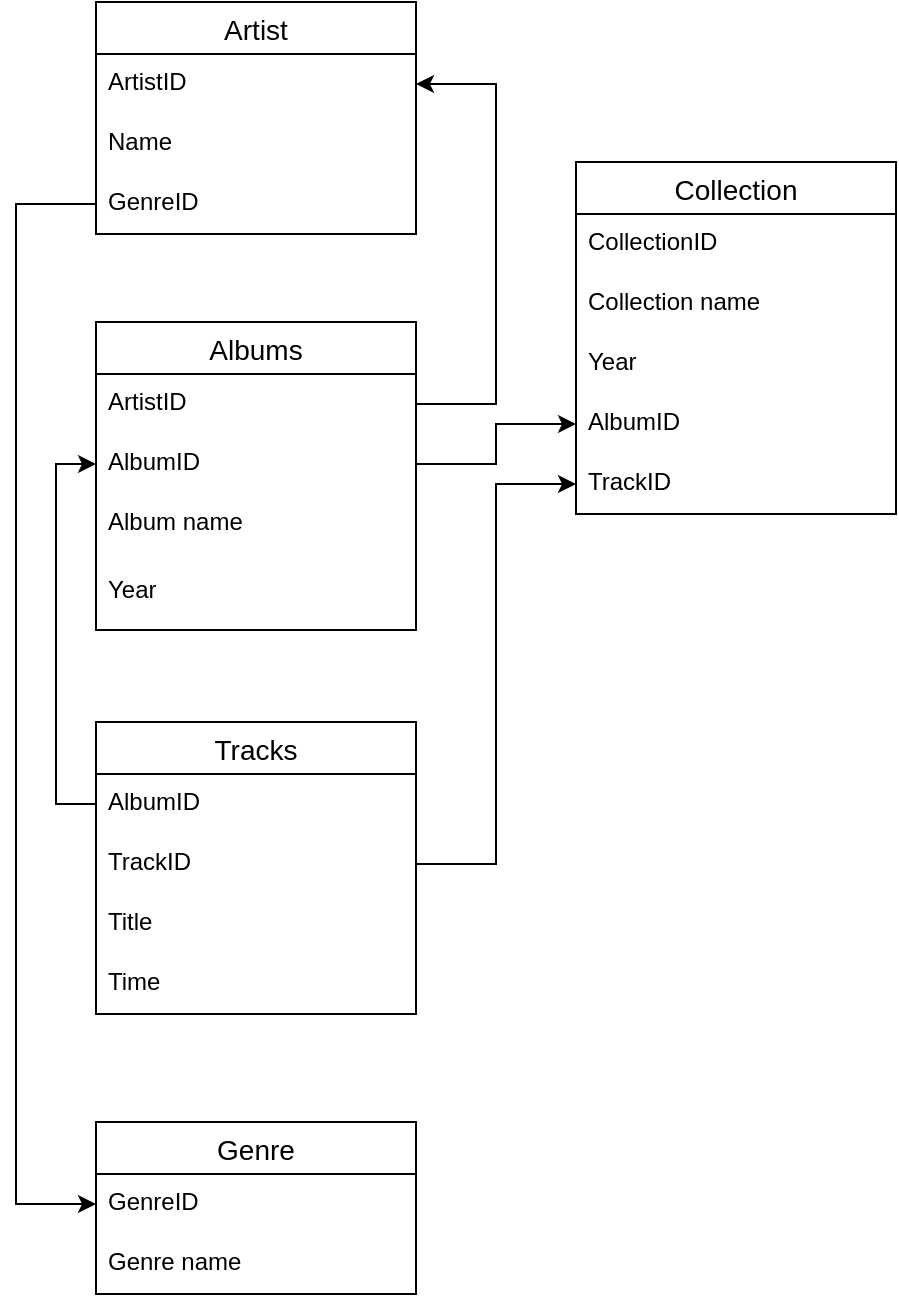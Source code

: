 <mxfile version="13.9.9" type="device"><diagram id="XKB13dEVoD_WA2yF8YYm" name="Страница 1"><mxGraphModel dx="1086" dy="806" grid="1" gridSize="10" guides="1" tooltips="1" connect="1" arrows="1" fold="1" page="1" pageScale="1" pageWidth="827" pageHeight="1169" math="0" shadow="0"><root><mxCell id="0"/><mxCell id="1" parent="0"/><mxCell id="lev0BeTbPNAyUOjGqHtV-58" value="Albums" style="swimlane;fontStyle=0;childLayout=stackLayout;horizontal=1;startSize=26;horizontalStack=0;resizeParent=1;resizeParentMax=0;resizeLast=0;collapsible=1;marginBottom=0;align=center;fontSize=14;" parent="1" vertex="1"><mxGeometry x="80" y="200" width="160" height="154" as="geometry"/></mxCell><mxCell id="lev0BeTbPNAyUOjGqHtV-59" value="ArtistID" style="text;strokeColor=none;fillColor=none;spacingLeft=4;spacingRight=4;overflow=hidden;rotatable=0;points=[[0,0.5],[1,0.5]];portConstraint=eastwest;fontSize=12;" parent="lev0BeTbPNAyUOjGqHtV-58" vertex="1"><mxGeometry y="26" width="160" height="30" as="geometry"/></mxCell><mxCell id="lev0BeTbPNAyUOjGqHtV-60" value="AlbumID" style="text;strokeColor=none;fillColor=none;spacingLeft=4;spacingRight=4;overflow=hidden;rotatable=0;points=[[0,0.5],[1,0.5]];portConstraint=eastwest;fontSize=12;" parent="lev0BeTbPNAyUOjGqHtV-58" vertex="1"><mxGeometry y="56" width="160" height="30" as="geometry"/></mxCell><mxCell id="lev0BeTbPNAyUOjGqHtV-61" value="Album name" style="text;strokeColor=none;fillColor=none;spacingLeft=4;spacingRight=4;overflow=hidden;rotatable=0;points=[[0,0.5],[1,0.5]];portConstraint=eastwest;fontSize=12;" parent="lev0BeTbPNAyUOjGqHtV-58" vertex="1"><mxGeometry y="86" width="160" height="34" as="geometry"/></mxCell><mxCell id="lev0BeTbPNAyUOjGqHtV-74" value="Year" style="text;strokeColor=none;fillColor=none;spacingLeft=4;spacingRight=4;overflow=hidden;rotatable=0;points=[[0,0.5],[1,0.5]];portConstraint=eastwest;fontSize=12;" parent="lev0BeTbPNAyUOjGqHtV-58" vertex="1"><mxGeometry y="120" width="160" height="34" as="geometry"/></mxCell><mxCell id="lev0BeTbPNAyUOjGqHtV-62" value="Tracks" style="swimlane;fontStyle=0;childLayout=stackLayout;horizontal=1;startSize=26;horizontalStack=0;resizeParent=1;resizeParentMax=0;resizeLast=0;collapsible=1;marginBottom=0;align=center;fontSize=14;" parent="1" vertex="1"><mxGeometry x="80" y="400" width="160" height="146" as="geometry"/></mxCell><mxCell id="lev0BeTbPNAyUOjGqHtV-63" value="AlbumID" style="text;strokeColor=none;fillColor=none;spacingLeft=4;spacingRight=4;overflow=hidden;rotatable=0;points=[[0,0.5],[1,0.5]];portConstraint=eastwest;fontSize=12;" parent="lev0BeTbPNAyUOjGqHtV-62" vertex="1"><mxGeometry y="26" width="160" height="30" as="geometry"/></mxCell><mxCell id="lev0BeTbPNAyUOjGqHtV-64" value="TrackID" style="text;strokeColor=none;fillColor=none;spacingLeft=4;spacingRight=4;overflow=hidden;rotatable=0;points=[[0,0.5],[1,0.5]];portConstraint=eastwest;fontSize=12;" parent="lev0BeTbPNAyUOjGqHtV-62" vertex="1"><mxGeometry y="56" width="160" height="30" as="geometry"/></mxCell><mxCell id="lev0BeTbPNAyUOjGqHtV-65" value="Title" style="text;strokeColor=none;fillColor=none;spacingLeft=4;spacingRight=4;overflow=hidden;rotatable=0;points=[[0,0.5],[1,0.5]];portConstraint=eastwest;fontSize=12;" parent="lev0BeTbPNAyUOjGqHtV-62" vertex="1"><mxGeometry y="86" width="160" height="30" as="geometry"/></mxCell><mxCell id="MZSkqX_Ck4U_Cw7trpvo-1" value="Time" style="text;strokeColor=none;fillColor=none;spacingLeft=4;spacingRight=4;overflow=hidden;rotatable=0;points=[[0,0.5],[1,0.5]];portConstraint=eastwest;fontSize=12;" parent="lev0BeTbPNAyUOjGqHtV-62" vertex="1"><mxGeometry y="116" width="160" height="30" as="geometry"/></mxCell><mxCell id="lev0BeTbPNAyUOjGqHtV-66" value="Genre" style="swimlane;fontStyle=0;childLayout=stackLayout;horizontal=1;startSize=26;horizontalStack=0;resizeParent=1;resizeParentMax=0;resizeLast=0;collapsible=1;marginBottom=0;align=center;fontSize=14;" parent="1" vertex="1"><mxGeometry x="80" y="600" width="160" height="86" as="geometry"/></mxCell><mxCell id="lev0BeTbPNAyUOjGqHtV-75" value="GenreID" style="text;strokeColor=none;fillColor=none;spacingLeft=4;spacingRight=4;overflow=hidden;rotatable=0;points=[[0,0.5],[1,0.5]];portConstraint=eastwest;fontSize=12;" parent="lev0BeTbPNAyUOjGqHtV-66" vertex="1"><mxGeometry y="26" width="160" height="30" as="geometry"/></mxCell><mxCell id="lev0BeTbPNAyUOjGqHtV-67" value="Genre name" style="text;strokeColor=none;fillColor=none;spacingLeft=4;spacingRight=4;overflow=hidden;rotatable=0;points=[[0,0.5],[1,0.5]];portConstraint=eastwest;fontSize=12;" parent="lev0BeTbPNAyUOjGqHtV-66" vertex="1"><mxGeometry y="56" width="160" height="30" as="geometry"/></mxCell><mxCell id="lev0BeTbPNAyUOjGqHtV-70" value="Artist" style="swimlane;fontStyle=0;childLayout=stackLayout;horizontal=1;startSize=26;horizontalStack=0;resizeParent=1;resizeParentMax=0;resizeLast=0;collapsible=1;marginBottom=0;align=center;fontSize=14;" parent="1" vertex="1"><mxGeometry x="80" y="40" width="160" height="116" as="geometry"/></mxCell><mxCell id="lev0BeTbPNAyUOjGqHtV-71" value="ArtistID" style="text;strokeColor=none;fillColor=none;spacingLeft=4;spacingRight=4;overflow=hidden;rotatable=0;points=[[0,0.5],[1,0.5]];portConstraint=eastwest;fontSize=12;" parent="lev0BeTbPNAyUOjGqHtV-70" vertex="1"><mxGeometry y="26" width="160" height="30" as="geometry"/></mxCell><mxCell id="lev0BeTbPNAyUOjGqHtV-72" value="Name" style="text;strokeColor=none;fillColor=none;spacingLeft=4;spacingRight=4;overflow=hidden;rotatable=0;points=[[0,0.5],[1,0.5]];portConstraint=eastwest;fontSize=12;" parent="lev0BeTbPNAyUOjGqHtV-70" vertex="1"><mxGeometry y="56" width="160" height="30" as="geometry"/></mxCell><mxCell id="lev0BeTbPNAyUOjGqHtV-73" value="GenreID" style="text;strokeColor=none;fillColor=none;spacingLeft=4;spacingRight=4;overflow=hidden;rotatable=0;points=[[0,0.5],[1,0.5]];portConstraint=eastwest;fontSize=12;" parent="lev0BeTbPNAyUOjGqHtV-70" vertex="1"><mxGeometry y="86" width="160" height="30" as="geometry"/></mxCell><mxCell id="lev0BeTbPNAyUOjGqHtV-77" style="edgeStyle=orthogonalEdgeStyle;rounded=0;orthogonalLoop=1;jettySize=auto;html=1;exitX=0;exitY=0.5;exitDx=0;exitDy=0;entryX=0;entryY=0.5;entryDx=0;entryDy=0;" parent="lev0BeTbPNAyUOjGqHtV-70" source="lev0BeTbPNAyUOjGqHtV-72" target="lev0BeTbPNAyUOjGqHtV-72" edge="1"><mxGeometry relative="1" as="geometry"><mxPoint x="-40" y="71" as="targetPoint"/><Array as="points"/></mxGeometry></mxCell><mxCell id="MZSkqX_Ck4U_Cw7trpvo-3" style="edgeStyle=orthogonalEdgeStyle;rounded=0;orthogonalLoop=1;jettySize=auto;html=1;exitX=0;exitY=0.5;exitDx=0;exitDy=0;entryX=0;entryY=0.5;entryDx=0;entryDy=0;" parent="1" source="lev0BeTbPNAyUOjGqHtV-73" target="lev0BeTbPNAyUOjGqHtV-75" edge="1"><mxGeometry relative="1" as="geometry"><mxPoint x="40" y="640" as="targetPoint"/><Array as="points"><mxPoint x="40" y="141"/><mxPoint x="40" y="641"/></Array></mxGeometry></mxCell><mxCell id="MZSkqX_Ck4U_Cw7trpvo-6" style="edgeStyle=orthogonalEdgeStyle;rounded=0;orthogonalLoop=1;jettySize=auto;html=1;exitX=0;exitY=0.5;exitDx=0;exitDy=0;" parent="1" source="lev0BeTbPNAyUOjGqHtV-63" edge="1"><mxGeometry relative="1" as="geometry"><Array as="points"><mxPoint x="60" y="441"/><mxPoint x="60" y="271"/></Array><mxPoint x="80" y="271" as="targetPoint"/></mxGeometry></mxCell><mxCell id="MZSkqX_Ck4U_Cw7trpvo-7" style="edgeStyle=orthogonalEdgeStyle;rounded=0;orthogonalLoop=1;jettySize=auto;html=1;exitX=1;exitY=0.5;exitDx=0;exitDy=0;entryX=1;entryY=0.5;entryDx=0;entryDy=0;" parent="1" source="lev0BeTbPNAyUOjGqHtV-59" target="lev0BeTbPNAyUOjGqHtV-71" edge="1"><mxGeometry relative="1" as="geometry"><Array as="points"><mxPoint x="280" y="241"/><mxPoint x="280" y="81"/></Array></mxGeometry></mxCell><mxCell id="D2W5BlmyT8KEqmbFOFfx-1" value="Collection" style="swimlane;fontStyle=0;childLayout=stackLayout;horizontal=1;startSize=26;horizontalStack=0;resizeParent=1;resizeParentMax=0;resizeLast=0;collapsible=1;marginBottom=0;align=center;fontSize=14;" vertex="1" parent="1"><mxGeometry x="320" y="120" width="160" height="176" as="geometry"/></mxCell><mxCell id="D2W5BlmyT8KEqmbFOFfx-2" value="CollectionID" style="text;strokeColor=none;fillColor=none;spacingLeft=4;spacingRight=4;overflow=hidden;rotatable=0;points=[[0,0.5],[1,0.5]];portConstraint=eastwest;fontSize=12;" vertex="1" parent="D2W5BlmyT8KEqmbFOFfx-1"><mxGeometry y="26" width="160" height="30" as="geometry"/></mxCell><mxCell id="D2W5BlmyT8KEqmbFOFfx-3" value="Collection name" style="text;strokeColor=none;fillColor=none;spacingLeft=4;spacingRight=4;overflow=hidden;rotatable=0;points=[[0,0.5],[1,0.5]];portConstraint=eastwest;fontSize=12;" vertex="1" parent="D2W5BlmyT8KEqmbFOFfx-1"><mxGeometry y="56" width="160" height="30" as="geometry"/></mxCell><mxCell id="D2W5BlmyT8KEqmbFOFfx-4" value="Year" style="text;strokeColor=none;fillColor=none;spacingLeft=4;spacingRight=4;overflow=hidden;rotatable=0;points=[[0,0.5],[1,0.5]];portConstraint=eastwest;fontSize=12;" vertex="1" parent="D2W5BlmyT8KEqmbFOFfx-1"><mxGeometry y="86" width="160" height="30" as="geometry"/></mxCell><mxCell id="D2W5BlmyT8KEqmbFOFfx-5" value="AlbumID" style="text;strokeColor=none;fillColor=none;spacingLeft=4;spacingRight=4;overflow=hidden;rotatable=0;points=[[0,0.5],[1,0.5]];portConstraint=eastwest;fontSize=12;" vertex="1" parent="D2W5BlmyT8KEqmbFOFfx-1"><mxGeometry y="116" width="160" height="30" as="geometry"/></mxCell><mxCell id="D2W5BlmyT8KEqmbFOFfx-6" value="TrackID" style="text;strokeColor=none;fillColor=none;spacingLeft=4;spacingRight=4;overflow=hidden;rotatable=0;points=[[0,0.5],[1,0.5]];portConstraint=eastwest;fontSize=12;" vertex="1" parent="D2W5BlmyT8KEqmbFOFfx-1"><mxGeometry y="146" width="160" height="30" as="geometry"/></mxCell><mxCell id="D2W5BlmyT8KEqmbFOFfx-7" style="edgeStyle=orthogonalEdgeStyle;rounded=0;orthogonalLoop=1;jettySize=auto;html=1;exitX=1;exitY=0.5;exitDx=0;exitDy=0;entryX=0;entryY=0.5;entryDx=0;entryDy=0;" edge="1" parent="1" source="lev0BeTbPNAyUOjGqHtV-60" target="D2W5BlmyT8KEqmbFOFfx-5"><mxGeometry relative="1" as="geometry"/></mxCell><mxCell id="D2W5BlmyT8KEqmbFOFfx-8" style="edgeStyle=orthogonalEdgeStyle;rounded=0;orthogonalLoop=1;jettySize=auto;html=1;exitX=1;exitY=0.5;exitDx=0;exitDy=0;entryX=0;entryY=0.5;entryDx=0;entryDy=0;" edge="1" parent="1" source="lev0BeTbPNAyUOjGqHtV-64" target="D2W5BlmyT8KEqmbFOFfx-6"><mxGeometry relative="1" as="geometry"/></mxCell></root></mxGraphModel></diagram></mxfile>